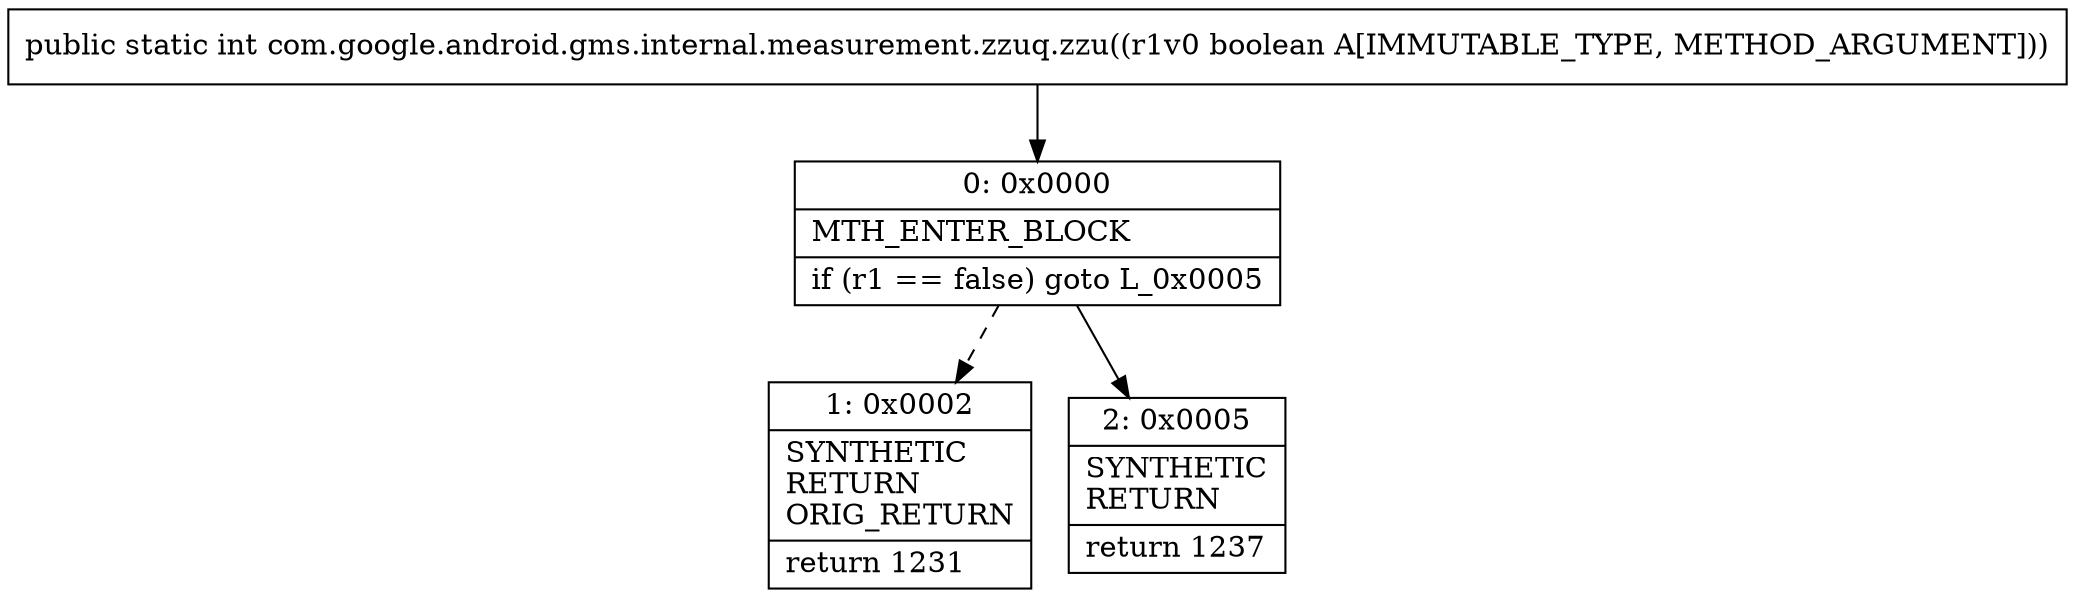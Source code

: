 digraph "CFG forcom.google.android.gms.internal.measurement.zzuq.zzu(Z)I" {
Node_0 [shape=record,label="{0\:\ 0x0000|MTH_ENTER_BLOCK\l|if (r1 == false) goto L_0x0005\l}"];
Node_1 [shape=record,label="{1\:\ 0x0002|SYNTHETIC\lRETURN\lORIG_RETURN\l|return 1231\l}"];
Node_2 [shape=record,label="{2\:\ 0x0005|SYNTHETIC\lRETURN\l|return 1237\l}"];
MethodNode[shape=record,label="{public static int com.google.android.gms.internal.measurement.zzuq.zzu((r1v0 boolean A[IMMUTABLE_TYPE, METHOD_ARGUMENT])) }"];
MethodNode -> Node_0;
Node_0 -> Node_1[style=dashed];
Node_0 -> Node_2;
}

